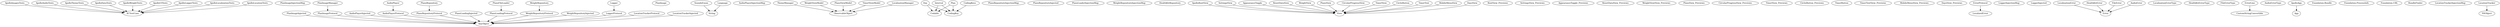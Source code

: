 strict digraph "" {
	ApolloImagesTests	["metric_entity_result_inheritance_graph_louvain-modularity-in-entity"=2,
		"metric_fan-in-inheritance-graph"=0,
		"metric_fan-out-inheritance-graph"=1,
		"metric_number-of-methods-in-entity"=2,
		"metric_sloc-in-entity"=24,
		metric_tag_compareimages=0.3019895968805306,
		metric_tag_uiimage=0.6743988172432085,
		metric_tag_xctassertequal=0.6191201986713077];
	XCTestCase	["metric_entity_result_inheritance_graph_louvain-modularity-in-entity"=2,
		"metric_fan-in-inheritance-graph"=9,
		"metric_fan-out-inheritance-graph"=0];
	ApolloImagesTests -> XCTestCase;
	PlanImageInjectionMap	["metric_entity_result_inheritance_graph_louvain-modularity-in-entity"=13,
		"metric_fan-in-inheritance-graph"=0,
		"metric_fan-out-inheritance-graph"=0,
		"metric_number-of-methods-in-entity"=0,
		"metric_sloc-in-entity"=2,
		metric_tag_enum=0.2679299242828554,
		metric_tag_planimage=0.4052609557448256,
		metric_tag_planimageinjectionmap=0.5572300347408031,
		metric_tag_planimagemanager=0.5012320434422224,
		metric_tag_planimageprotocol=0.4497090619857146];
	PlanImageInjected	["metric_entity_result_inheritance_graph_louvain-modularity-in-entity"=0,
		"metric_fan-in-inheritance-graph"=0,
		"metric_fan-out-inheritance-graph"=1,
		"metric_number-of-methods-in-entity"=0,
		"metric_sloc-in-entity"=9,
		metric_tag_extension=0.2797573689875965,
		metric_tag_planimage=0.40228806204834605,
		metric_tag_planimageinjected=0.691411161715984,
		metric_tag_planimageprotocol=0.4464101080236435,
		metric_tag_public=0.24065088146671487];
	AnyObject	["metric_entity_result_inheritance_graph_louvain-modularity-in-entity"=0,
		"metric_fan-in-inheritance-graph"=12,
		"metric_fan-out-inheritance-graph"=0];
	PlanImageInjected -> AnyObject;
	PlanImageProtocol	["metric_entity_result_inheritance_graph_louvain-modularity-in-entity"=7,
		"metric_fan-in-inheritance-graph"=1,
		"metric_fan-out-inheritance-graph"=1,
		"metric_number-of-methods-in-entity"=0,
		"metric_sloc-in-entity"=2,
		metric_tag_anyobject=0.2725917819684675,
		metric_tag_getimage=0.40009896403229395,
		metric_tag_planimage=0.6983762156889468,
		metric_tag_planimageprotocol=0.3874862707824763,
		metric_tag_uiimage=0.35740675804832744];
	PlanImageProtocol -> AnyObject;
	PlanImage	["metric_entity_result_inheritance_graph_louvain-modularity-in-entity"=14,
		"metric_fan-in-inheritance-graph"=0,
		"metric_fan-out-inheritance-graph"=0,
		"metric_number-of-methods-in-entity"=0,
		"metric_sloc-in-entity"=7,
		metric_tag_enum=0.5514982803636846,
		metric_tag_planimage=0.8341760286389791];
	PlanImageManager	["metric_entity_result_inheritance_graph_louvain-modularity-in-entity"=7,
		"metric_fan-in-inheritance-graph"=0,
		"metric_fan-out-inheritance-graph"=1,
		"metric_number-of-methods-in-entity"=2,
		"metric_sloc-in-entity"=30,
		metric_tag_imageempty=0.639945530800062,
		metric_tag_loadimage=0.639945530800062,
		metric_tag_planimage=0.20059302430819623,
		metric_tag_uiimage=0.2722127886143075];
	PlanImageManager -> PlanImageProtocol;
	ApolloAudioTests	["metric_entity_result_inheritance_graph_louvain-modularity-in-entity"=2,
		"metric_fan-in-inheritance-graph"=0,
		"metric_fan-out-inheritance-graph"=1,
		"metric_number-of-methods-in-entity"=1,
		"metric_sloc-in-entity"=6,
		metric_tag_apolloaudiotests=0.31818000376294225,
		metric_tag_audioplayer=0.5302871555479625,
		metric_tag_audioplayerinjected=0.26514357777398123,
		metric_tag_testaudioplayer=0.31818000376294225,
		metric_tag_xctassertnothrow=0.6363600075258845,
		metric_tag_xctestcase=0.20264088200199934];
	ApolloAudioTests -> XCTestCase;
	SoundsEnum	["metric_entity_result_inheritance_graph_louvain-modularity-in-entity"=6,
		"metric_fan-in-inheritance-graph"=0,
		"metric_fan-out-inheritance-graph"=1,
		"metric_number-of-methods-in-entity"=0,
		"metric_sloc-in-entity"=3,
		metric_tag_countdown=0.5846450747928785,
		metric_tag_enum=0.28111175072331407,
		metric_tag_soundsenum=0.4871924226074666];
	String	["metric_entity_result_inheritance_graph_louvain-modularity-in-entity"=6,
		"metric_fan-in-inheritance-graph"=2,
		"metric_fan-out-inheritance-graph"=0];
	SoundsEnum -> String;
	AudioPlayerInjectionMap	["metric_entity_result_inheritance_graph_louvain-modularity-in-entity"=15,
		"metric_fan-in-inheritance-graph"=0,
		"metric_fan-out-inheritance-graph"=0,
		"metric_number-of-methods-in-entity"=0,
		"metric_sloc-in-entity"=2,
		metric_tag_audioplayer=0.4475435748310052,
		metric_tag_audioplayerinjectionmap=0.5370653044638204,
		metric_tag_audioplayerprotocol=0.4334352408118882,
		metric_tag_enum=0.2582342253444281,
		metric_tag_player=0.5066700940965155];
	AudioPlayerInjected	["metric_entity_result_inheritance_graph_louvain-modularity-in-entity"=0,
		"metric_fan-in-inheritance-graph"=0,
		"metric_fan-out-inheritance-graph"=1,
		"metric_number-of-methods-in-entity"=0,
		"metric_sloc-in-entity"=9,
		metric_tag_audioplayerinjected=0.6561170503166726,
		metric_tag_audioplayerprotocol=0.42362243991128345,
		metric_tag_extension=0.26547673787756176,
		metric_tag_player=0.49519928534006374,
		metric_tag_public=0.22836649919300536];
	AudioPlayerInjected -> AnyObject;
	AudioPlayerProtocol	["metric_entity_result_inheritance_graph_louvain-modularity-in-entity"=0,
		"metric_fan-in-inheritance-graph"=1,
		"metric_fan-out-inheritance-graph"=1,
		"metric_number-of-methods-in-entity"=0,
		"metric_sloc-in-entity"=2,
		metric_tag_anyobject=0.31879769784333184,
		metric_tag_audioplayerprotocol=0.453167480616275,
		metric_tag_play=0.5050866916666104,
		metric_tag_sound=0.4679180998117983,
		metric_tag_soundsenum=0.4679180998117983];
	AudioPlayerProtocol -> AnyObject;
	AudioPlayer	["metric_entity_result_inheritance_graph_louvain-modularity-in-entity"=0,
		"metric_fan-in-inheritance-graph"=0,
		"metric_fan-out-inheritance-graph"=1,
		"metric_number-of-methods-in-entity"=2,
		"metric_sloc-in-entity"=23,
		metric_tag_audioplayer=0.5418104201275094,
		metric_tag_avaudioplayer=0.26007530404817425,
		metric_tag_playsound=0.26007530404817425,
		metric_tag_sound=0.3250862520765056,
		metric_tag_throw=0.21672416805100375];
	AudioPlayer -> AudioPlayerProtocol;
	ApolloThemeTests	["metric_entity_result_inheritance_graph_louvain-modularity-in-entity"=2,
		"metric_fan-in-inheritance-graph"=0,
		"metric_fan-out-inheritance-graph"=1,
		"metric_number-of-methods-in-entity"=1,
		"metric_sloc-in-entity"=13,
		metric_tag_apollothemetests=0.2576417095152102,
		metric_tag_testtheme=0.2576417095152102,
		metric_tag_theme=0.20195829190467685,
		metric_tag_xctassertequal=0.8803348858635027];
	ApolloThemeTests -> XCTestCase;
	ThemeManager	["metric_entity_result_inheritance_graph_louvain-modularity-in-entity"=3,
		"metric_fan-in-inheritance-graph"=0,
		"metric_fan-out-inheritance-graph"=1,
		"metric_number-of-methods-in-entity"=3,
		"metric_sloc-in-entity"=24,
		metric_tag_colorscheme=0.4543692051694955,
		metric_tag_defaults=0.30291280344633037,
		metric_tag_forkey=0.27493560552468593,
		metric_tag_getcolorschemedevice=0.3507401391937559,
		metric_tag_key=0.43841454966508364,
		metric_tag_public=0.3051869962957706,
		metric_tag_stringvalue=0.3154930382872678];
	ObservableObject	["metric_entity_result_inheritance_graph_louvain-modularity-in-entity"=3,
		"metric_fan-in-inheritance-graph"=5,
		"metric_fan-out-inheritance-graph"=0];
	ThemeManager -> ObservableObject;
	ApolloDataTests	["metric_entity_result_inheritance_graph_louvain-modularity-in-entity"=2,
		"metric_fan-in-inheritance-graph"=0,
		"metric_fan-out-inheritance-graph"=1,
		"metric_number-of-methods-in-entity"=4,
		"metric_sloc-in-entity"=45,
		metric_tag_checkdayinitialvalue=0.21021024037808148,
		metric_tag_checkdaywithvalue=0.21021024037808148,
		metric_tag_checkplans=0.2802803205041086,
		metric_tag_xctassertequal=0.8619197954498257];
	ApolloDataTests -> XCTestCase;
	Day	["metric_entity_result_inheritance_graph_louvain-modularity-in-entity"=4,
		"metric_fan-in-inheritance-graph"=0,
		"metric_fan-out-inheritance-graph"=2,
		"metric_number-of-methods-in-entity"=1,
		"metric_sloc-in-entity"=20,
		metric_tag_calories=0.24638402959039446,
		metric_tag_day=0.41726039345289256,
		metric_tag_distance=0.27461214607911405,
		metric_tag_hasher=0.27461214607911405,
		metric_tag_intervals=0.30529200537345585,
		metric_tag_name=0.21971676667582946,
		metric_tag_public=0.5312830765660821];
	Codable	["metric_entity_result_inheritance_graph_louvain-modularity-in-entity"=4,
		"metric_fan-in-inheritance-graph"=3,
		"metric_fan-out-inheritance-graph"=0];
	Day -> Codable;
	CodingKey	["metric_entity_result_inheritance_graph_louvain-modularity-in-entity"=4,
		"metric_fan-in-inheritance-graph"=4,
		"metric_fan-out-inheritance-graph"=0];
	Day -> CodingKey;
	CodingKeys	["metric_entity_result_inheritance_graph_louvain-modularity-in-entity"=4,
		"metric_fan-in-inheritance-graph"=0,
		"metric_fan-out-inheritance-graph"=1,
		"metric_number-of-methods-in-entity"=0,
		"metric_sloc-in-entity"=3,
		metric_tag_codingkey=0.48679378415521785,
		metric_tag_codingkeys=0.48679378415521785,
		metric_tag_days=0.5425655469109554,
		metric_tag_enum=0.29002444637020747,
		metric_tag_name=0.38415110468220315];
	CodingKeys -> CodingKey;
	Interval	["metric_entity_result_inheritance_graph_louvain-modularity-in-entity"=4,
		"metric_fan-in-inheritance-graph"=0,
		"metric_fan-out-inheritance-graph"=2,
		"metric_number-of-methods-in-entity"=0,
		"metric_sloc-in-entity"=9,
		metric_tag_codable=0.22838367106754912,
		metric_tag_codingkeys=0.2211841193431169,
		metric_tag_identifiable=0.2117637368708131,
		metric_tag_interval=0.22838367106754912,
		metric_tag_public=0.4769439789077624,
		metric_tag_seconds=0.47338988715555547,
		metric_tag_type=0.45676734213509823,
		metric_tag_uuid=0.22838367106754912];
	Interval -> Codable;
	Interval -> CodingKey;
	PlansRepositoryProtocol	["metric_entity_result_inheritance_graph_louvain-modularity-in-entity"=0,
		"metric_fan-in-inheritance-graph"=1,
		"metric_fan-out-inheritance-graph"=1,
		"metric_number-of-methods-in-entity"=0,
		"metric_sloc-in-entity"=5,
		metric_tag_async=0.3273808084503472,
		metric_tag_load=0.3125553356444427,
		metric_tag_plan=0.3328484286622952,
		metric_tag_plans=0.3738516311248317,
		metric_tag_plansrepositoryprotocol=0.41485483358736824,
		metric_tag_reset=0.42835837462554593,
		metric_tag_save=0.32219370531203684];
	PlansRepositoryProtocol -> AnyObject;
	PlansRepositoryInjectionMap	["metric_entity_result_inheritance_graph_louvain-modularity-in-entity"=19,
		"metric_fan-in-inheritance-graph"=0,
		"metric_fan-out-inheritance-graph"=0,
		"metric_number-of-methods-in-entity"=0,
		"metric_sloc-in-entity"=2,
		metric_tag_enum=0.2179719673386111,
		metric_tag_plansrepository=0.7830258426839917,
		metric_tag_plansrepositoryinjectionmap=0.4533294564155842,
		metric_tag_plansrepositoryprotocol=0.3658567412109707];
	PlansRepositoryInjected	["metric_entity_result_inheritance_graph_louvain-modularity-in-entity"=20,
		"metric_fan-in-inheritance-graph"=0,
		"metric_fan-out-inheritance-graph"=0,
		"metric_number-of-methods-in-entity"=0,
		"metric_sloc-in-entity"=9,
		metric_tag_extension=0.2877614794684053,
		metric_tag_plansrepository=0.49138306023052736,
		metric_tag_plansrepositoryinjected=0.6353058321657169,
		metric_tag_plansrepositoryprotocol=0.45918230357760387,
		metric_tag_public=0.24753612009164994];
	Plan	["metric_entity_result_inheritance_graph_louvain-modularity-in-entity"=4,
		"metric_fan-in-inheritance-graph"=0,
		"metric_fan-out-inheritance-graph"=2,
		"metric_number-of-methods-in-entity"=1,
		"metric_sloc-in-entity"=16,
		metric_tag_days=0.32833995106163244,
		metric_tag_hasher=0.32833995106163244,
		metric_tag_name=0.2324735796987993,
		metric_tag_plan=0.47271228924208575,
		metric_tag_public=0.47642136878386315];
	Plan -> Codable;
	Plan -> CodingKey;
	PlansLoaderInjectionMap	["metric_entity_result_inheritance_graph_louvain-modularity-in-entity"=21,
		"metric_fan-in-inheritance-graph"=0,
		"metric_fan-out-inheritance-graph"=0,
		"metric_number-of-methods-in-entity"=0,
		"metric_sloc-in-entity"=2,
		metric_tag_enum=0.2540656308101003,
		metric_tag_plansloader=0.4984910768413821,
		metric_tag_plansloaderinjectionmap=0.528395626810601,
		metric_tag_plansloadingprotocol=0.4264384309450954];
	PlansLoadingInjected	["metric_entity_result_inheritance_graph_louvain-modularity-in-entity"=0,
		"metric_fan-in-inheritance-graph"=0,
		"metric_fan-out-inheritance-graph"=1,
		"metric_number-of-methods-in-entity"=0,
		"metric_sloc-in-entity"=9,
		metric_tag_extension=0.2565133589491348,
		metric_tag_plansloader=0.47847970804272505,
		metric_tag_plansloadinginjected=0.6843226580968605,
		metric_tag_plansloadingprotocol=0.4093195353258699,
		metric_tag_public=0.22065608553043706];
	PlansLoadingInjected -> AnyObject;
	PlansFileLoader	["metric_entity_result_inheritance_graph_louvain-modularity-in-entity"=0,
		"metric_fan-in-inheritance-graph"=0,
		"metric_fan-out-inheritance-graph"=1,
		"metric_number-of-methods-in-entity"=5,
		"metric_sloc-in-entity"=60,
		metric_tag_catch=0.3542349733194164,
		metric_tag_errorline=0.27477284122045903,
		metric_tag_jsondata=0.25823069912210583,
		metric_tag_plan=0.29261285285926064,
		metric_tag_throw=0.37657731042650905,
		metric_tag_userdefaultskey=0.25823069912210583];
	PlansLoadingProtocol	["metric_entity_result_inheritance_graph_louvain-modularity-in-entity"=0,
		"metric_fan-in-inheritance-graph"=1,
		"metric_fan-out-inheritance-graph"=1,
		"metric_number-of-methods-in-entity"=0,
		"metric_sloc-in-entity"=4,
		metric_tag_anyobject=0.26366444824598256,
		metric_tag_load=0.28237477512352066,
		metric_tag_plan=0.6014167059406842,
		metric_tag_plans=0.3377522576947016,
		metric_tag_plansloadingprotocol=0.37479616241906105,
		metric_tag_remove=0.3869957921459531,
		metric_tag_save=0.2910824571147196];
	PlansFileLoader -> PlansLoadingProtocol;
	PlansLoadingProtocol -> AnyObject;
	PlansRepository	["metric_entity_result_inheritance_graph_louvain-modularity-in-entity"=0,
		"metric_fan-in-inheritance-graph"=0,
		"metric_fan-out-inheritance-graph"=1,
		"metric_number-of-methods-in-entity"=3,
		"metric_sloc-in-entity"=15,
		metric_tag_plans=0.8083644030317426,
		metric_tag_plansloadinginjected=0.24994891306077038,
		metric_tag_plansrepository=0.23998223981304423,
		metric_tag_plansrepositoryprotocol=0.224255996214785,
		metric_tag_reset=0.23155553765138256];
	PlansRepository -> PlansRepositoryProtocol;
	ApolloWeightTests	["metric_entity_result_inheritance_graph_louvain-modularity-in-entity"=2,
		"metric_fan-in-inheritance-graph"=0,
		"metric_fan-out-inheritance-graph"=1,
		"metric_number-of-methods-in-entity"=1,
		"metric_sloc-in-entity"=14,
		metric_tag_bodymass=0.8784596744565365,
		metric_tag_xctassertequal=0.40322737397248914];
	ApolloWeightTests -> XCTestCase;
	WeightRepositoryProtocol	["metric_entity_result_inheritance_graph_louvain-modularity-in-entity"=9,
		"metric_fan-in-inheritance-graph"=1,
		"metric_fan-out-inheritance-graph"=1,
		"metric_number-of-methods-in-entity"=0,
		"metric_sloc-in-entity"=5,
		metric_tag_async=0.26657267745175706,
		metric_tag_bodymass=0.31157672813280174,
		metric_tag_double=0.5514626607702142,
		metric_tag_loadfromhealthkit=0.3765006758285416,
		metric_tag_save=0.26234903349919003,
		metric_tag_value=0.28603763958466355,
		metric_tag_weightrepositoryprotocol=0.3377991650355416];
	WeightRepositoryProtocol -> AnyObject;
	WeightRepositoryInjectionMap	["metric_entity_result_inheritance_graph_louvain-modularity-in-entity"=22,
		"metric_fan-in-inheritance-graph"=0,
		"metric_fan-out-inheritance-graph"=0,
		"metric_number-of-methods-in-entity"=0,
		"metric_sloc-in-entity"=2,
		metric_tag_enum=0.2179719673386111,
		metric_tag_weightrepository=0.7830258426839917,
		metric_tag_weightrepositoryinjectionmap=0.4533294564155842,
		metric_tag_weightrepositoryprotocol=0.3658567412109707];
	WeightRepositoryInjected	["metric_entity_result_inheritance_graph_louvain-modularity-in-entity"=0,
		"metric_fan-in-inheritance-graph"=0,
		"metric_fan-out-inheritance-graph"=1,
		"metric_number-of-methods-in-entity"=0,
		"metric_sloc-in-entity"=9,
		metric_tag_extension=0.2781853993038275,
		metric_tag_public=0.2392986529573928,
		metric_tag_weightrepository=0.4750308938982725,
		metric_tag_weightrepositoryinjected=0.6467351576309043,
		metric_tag_weightrepositoryprotocol=0.4439017088387329];
	WeightRepositoryInjected -> AnyObject;
	WeightRepository	["metric_entity_result_inheritance_graph_louvain-modularity-in-entity"=9,
		"metric_fan-in-inheritance-graph"=0,
		"metric_fan-out-inheritance-graph"=1,
		"metric_number-of-methods-in-entity"=3,
		"metric_sloc-in-entity"=23,
		metric_tag_await=0.24827104669288924,
		metric_tag_bodymass=0.28054657521376336,
		metric_tag_double=0.24827104669288924,
		metric_tag_forkey=0.29542478308594705,
		metric_tag_healthkitrepository=0.33900469974877023,
		metric_tag_key=0.4710867586224705,
		metric_tag_value=0.38632641459748046];
	WeightRepository -> WeightRepositoryProtocol;
	HealthKitRepository	["metric_entity_result_inheritance_graph_louvain-modularity-in-entity"=23,
		"metric_fan-in-inheritance-graph"=0,
		"metric_fan-out-inheritance-graph"=0,
		"metric_number-of-methods-in-entity"=2,
		"metric_sloc-in-entity"=35,
		metric_tag_errorline=0.2657641501048722,
		metric_tag_healthkiterror=0.3642308621541742,
		metric_tag_oneyearago=0.21854381324971192,
		metric_tag_predicate=0.32781571987456787,
		metric_tag_sampletype=0.21854381324971192,
		metric_tag_store=0.21854381324971192,
		metric_tag_throw=0.3642308621541742];
	ApolloUITests	["metric_entity_result_inheritance_graph_louvain-modularity-in-entity"=2,
		"metric_fan-in-inheritance-graph"=0,
		"metric_fan-out-inheritance-graph"=1,
		"metric_number-of-methods-in-entity"=3,
		"metric_sloc-in-entity"=38,
		metric_tag_xctassertequal=0.9057382742656064];
	ApolloUITests -> XCTestCase;
	ApolloRootView	["metric_entity_result_inheritance_graph_louvain-modularity-in-entity"=1,
		"metric_fan-in-inheritance-graph"=0,
		"metric_fan-out-inheritance-graph"=1,
		"metric_number-of-methods-in-entity"=0,
		"metric_sloc-in-entity"=20,
		metric_tag_localization=0.298875704133228,
		metric_tag_plansviewmodel=0.4690202313693893,
		metric_tag_public=0.20926053225550673,
		metric_tag_theme=0.3292625000789884,
		metric_tag_timerviewmodel=0.4305759313358334,
		metric_tag_view=0.21244249438003568,
		metric_tag_weightviewmodel=0.4391277304838468];
	View	["metric_entity_result_inheritance_graph_louvain-modularity-in-entity"=1,
		"metric_fan-in-inheritance-graph"=12,
		"metric_fan-out-inheritance-graph"=0];
	ApolloRootView -> View;
	RootView_Previews	["metric_entity_result_inheritance_graph_louvain-modularity-in-entity"=24,
		"metric_fan-in-inheritance-graph"=0,
		"metric_fan-out-inheritance-graph"=0,
		"metric_number-of-methods-in-entity"=0,
		"metric_sloc-in-entity"=9,
		metric_tag_apollorootview=0.4357889601011755,
		metric_tag_localizationmanager=0.3068117221462432,
		metric_tag_plansviewmodel=0.37561906430097397,
		metric_tag_previewprovider=0.3084479998906397,
		metric_tag_previews=0.2941219575782507,
		metric_tag_thememanager=0.3068117221462432,
		metric_tag_timerviewmodel=0.3448306013723093,
		metric_tag_weightviewmodel=0.3516793865189287];
	SettingsView	["metric_entity_result_inheritance_graph_louvain-modularity-in-entity"=1,
		"metric_fan-in-inheritance-graph"=0,
		"metric_fan-out-inheritance-graph"=1,
		"metric_number-of-methods-in-entity"=2,
		"metric_sloc-in-entity"=70,
		metric_tag_darkmode=0.4563359987032284,
		metric_tag_header=0.380279998919357,
		metric_tag_section=0.380279998919357,
		metric_tag_selectedlanguage=0.2281679993516142,
		metric_tag_text=0.4162017230809716];
	SettingsView -> View;
	SettingsView_Previews	["metric_entity_result_inheritance_graph_louvain-modularity-in-entity"=25,
		"metric_fan-in-inheritance-graph"=0,
		"metric_fan-out-inheritance-graph"=0,
		"metric_number-of-methods-in-entity"=0,
		"metric_sloc-in-entity"=7,
		metric_tag_localizationmanager=0.35666085826406946,
		metric_tag_previewprovider=0.3419093282692935,
		metric_tag_previews=0.3419093282692935,
		metric_tag_settingsview=0.5065936315744993,
		metric_tag_thememanager=0.35666085826406946,
		metric_tag_view=0.29666902404563933,
		metric_tag_weightviewmodel=0.4088183820103054];
	AppearanceToggle	["metric_entity_result_inheritance_graph_louvain-modularity-in-entity"=1,
		"metric_fan-in-inheritance-graph"=0,
		"metric_fan-out-inheritance-graph"=1,
		"metric_number-of-methods-in-entity"=0,
		"metric_sloc-in-entity"=31,
		metric_tag_action=0.37099003457514734,
		metric_tag_cornerradius=0.2714379160019682,
		metric_tag_height=0.36624025848315156,
		metric_tag_roundedrectangle=0.2714379160019682,
		metric_tag_style=0.24416017232210102,
		metric_tag_systemname=0.3516364862892038,
		metric_tag_width=0.36624025848315156];
	AppearanceToggle -> View;
	AppearanceToggle_Previews	["metric_entity_result_inheritance_graph_louvain-modularity-in-entity"=26,
		"metric_fan-in-inheritance-graph"=0,
		"metric_fan-out-inheritance-graph"=0,
		"metric_number-of-methods-in-entity"=0,
		"metric_sloc-in-entity"=9,
		metric_tag_action=0.32631521548858977,
		metric_tag_appearancetoggle=0.412389642499933,
		metric_tag_labeltext=0.412389642499933,
		metric_tag_previewprovider=0.27832932919850734,
		metric_tag_previews=0.27832932919850734,
		metric_tag_rectanglecolor=0.412389642499933,
		metric_tag_systemname=0.412389642499933];
	WeightViewModel	["metric_entity_result_inheritance_graph_louvain-modularity-in-entity"=3,
		"metric_fan-in-inheritance-graph"=0,
		"metric_fan-out-inheritance-graph"=1,
		"metric_number-of-methods-in-entity"=4,
		"metric_sloc-in-entity"=15,
		metric_tag_bodymass=0.6032620089739775,
		metric_tag_format=0.2429883594981655,
		metric_tag_loadfromhealth=0.27013518743715614,
		metric_tag_observableobject=0.20108733632465917,
		metric_tag_onappear=0.2429883594981655,
		metric_tag_update=0.45021440211620595,
		metric_tag_weightrepositoryinjected=0.21175158766339808];
	WeightViewModel -> ObservableObject;
	ResetDataView	["metric_entity_result_inheritance_graph_louvain-modularity-in-entity"=1,
		"metric_fan-in-inheritance-graph"=0,
		"metric_fan-out-inheritance-graph"=1,
		"metric_number-of-methods-in-entity"=0,
		"metric_sloc-in-entity"=16,
		metric_tag_button=0.439314380769393,
		metric_tag_ispresented=0.2058070784271028,
		metric_tag_role=0.6174212352813084,
		metric_tag_showingalert=0.4116141568542056,
		metric_tag_view=0.20817805211776352];
	ResetDataView -> View;
	ResetDataView_Previews	["metric_entity_result_inheritance_graph_louvain-modularity-in-entity"=27,
		"metric_fan-in-inheritance-graph"=0,
		"metric_fan-out-inheritance-graph"=0,
		"metric_number-of-methods-in-entity"=0,
		"metric_sloc-in-entity"=5,
		metric_tag_localizationmanager=0.42457803914223413,
		metric_tag_previewprovider=0.40701744752022717,
		metric_tag_previews=0.40701744752022717,
		metric_tag_resetdataview=0.6030617763404643,
		metric_tag_view=0.35316225367875526];
	WeightView	["metric_entity_result_inheritance_graph_louvain-modularity-in-entity"=1,
		"metric_fan-in-inheritance-graph"=0,
		"metric_fan-out-inheritance-graph"=1,
		"metric_number-of-methods-in-entity"=0,
		"metric_sloc-in-entity"=42,
		metric_tag_action=0.23277177233823806,
		metric_tag_button=0.24236083219083293,
		metric_tag_dismiss=0.5109281562772892,
		metric_tag_isfocused=0.34061877085152614,
		metric_tag_label=0.2838420972168838,
		metric_tag_text=0.41421560646828964];
	WeightView -> View;
	WeightViewView_Previews	["metric_entity_result_inheritance_graph_louvain-modularity-in-entity"=28,
		"metric_fan-in-inheritance-graph"=0,
		"metric_fan-out-inheritance-graph"=0,
		"metric_number-of-methods-in-entity"=0,
		"metric_sloc-in-entity"=5,
		metric_tag_previewprovider=0.3959697949765638,
		metric_tag_previews=0.3959697949765638,
		metric_tag_view=0.34357638974601534,
		metric_tag_weightview=0.5866929031927284,
		metric_tag_weightviewmodel=0.473458070672386];
	PlansView	["metric_entity_result_inheritance_graph_louvain-modularity-in-entity"=1,
		"metric_fan-in-inheritance-graph"=0,
		"metric_fan-out-inheritance-graph"=1,
		"metric_number-of-methods-in-entity"=0,
		"metric_sloc-in-entity"=26,
		metric_tag_alignment=0.3210703294955567,
		metric_tag_maxwidth=0.304900558449518,
		metric_tag_plan=0.39782621208370716,
		metric_tag_view=0.20715684796505227];
	PlansView -> View;
	PlansView_Previews	["metric_entity_result_inheritance_graph_louvain-modularity-in-entity"=29,
		"metric_fan-in-inheritance-graph"=0,
		"metric_fan-out-inheritance-graph"=0,
		"metric_number-of-methods-in-entity"=0,
		"metric_sloc-in-entity"=7,
		metric_tag_plansview=0.49274315578139366,
		metric_tag_plansviewmodel=0.4247095269975309,
		metric_tag_previewprovider=0.33256138826477244,
		metric_tag_previews=0.33256138826477244,
		metric_tag_thememanager=0.34690960543370625,
		metric_tag_timerviewmodel=0.38989725368614064,
		metric_tag_view=0.288557972346593];
	PlansViewModel	["metric_entity_result_inheritance_graph_louvain-modularity-in-entity"=3,
		"metric_fan-in-inheritance-graph"=0,
		"metric_fan-out-inheritance-graph"=1,
		"metric_number-of-methods-in-entity"=3,
		"metric_sloc-in-entity"=23,
		metric_tag_level=0.33338586219344146,
		metric_tag_loss=0.33338586219344146,
		metric_tag_name=0.7081386644039412,
		metric_tag_plans=0.2695523458884786];
	PlansViewModel -> ObservableObject;
	CircularProgressView	["metric_entity_result_inheritance_graph_louvain-modularity-in-entity"=1,
		"metric_fan-in-inheritance-graph"=0,
		"metric_fan-out-inheritance-graph"=1,
		"metric_number-of-methods-in-entity"=0,
		"metric_sloc-in-entity"=29,
		metric_tag_linewidth=0.6254117076688748,
		metric_tag_progress=0.4467226483349105,
		metric_tag_strokecolor=0.33211775953815204,
		metric_tag_strokestyle=0.22141183969210138,
		metric_tag_style=0.2987420865678814];
	CircularProgressView -> View;
	CircularProgressView_Previews	["metric_entity_result_inheritance_graph_louvain-modularity-in-entity"=30,
		"metric_fan-in-inheritance-graph"=0,
		"metric_fan-out-inheritance-graph"=0,
		"metric_number-of-methods-in-entity"=0,
		"metric_sloc-in-entity"=8,
		metric_tag_circularprogressview=0.4716084746411207,
		metric_tag_linewidth=0.44070356367359426,
		metric_tag_previewprovider=0.31829720454537297,
		metric_tag_previews=0.31829720454537297,
		metric_tag_progress=0.44070356367359426,
		metric_tag_thememanager=0.33202999968106534,
		metric_tag_view=0.2761811779366173];
	TimerView	["metric_entity_result_inheritance_graph_louvain-modularity-in-entity"=1,
		"metric_fan-in-inheritance-graph"=0,
		"metric_fan-out-inheritance-graph"=1,
		"metric_number-of-methods-in-entity"=0,
		"metric_sloc-in-entity"=54,
		metric_tag_action=0.3955010771198817,
		metric_tag_circlebutton=0.4998251385783436,
		metric_tag_day=0.3955010771198817,
		metric_tag_text=0.3518955861194901,
		metric_tag_timeinterval=0.2499125692891718];
	TimerView -> View;
	TimerView_Previews	["metric_entity_result_inheritance_graph_louvain-modularity-in-entity"=31,
		"metric_fan-in-inheritance-graph"=0,
		"metric_fan-out-inheritance-graph"=0,
		"metric_number-of-methods-in-entity"=1,
		"metric_sloc-in-entity"=21,
		metric_tag_day=0.7396568945289703,
		metric_tag_interval=0.36077529857694346,
		metric_tag_previewday=0.4329408497181902];
	CircleButton	["metric_entity_result_inheritance_graph_louvain-modularity-in-entity"=1,
		"metric_fan-in-inheritance-graph"=0,
		"metric_fan-out-inheritance-graph"=1,
		"metric_number-of-methods-in-entity"=0,
		"metric_sloc-in-entity"=23,
		metric_tag_action=0.3740909281489282,
		metric_tag_button=0.2596677645531436,
		metric_tag_circle=0.45616679603792076,
		metric_tag_height=0.3282679567950341,
		metric_tag_text=0.33284598712495794,
		metric_tag_width=0.3282679567950341];
	CircleButton -> View;
	CircleButton_Previews	["metric_entity_result_inheritance_graph_louvain-modularity-in-entity"=32,
		"metric_fan-in-inheritance-graph"=0,
		"metric_fan-out-inheritance-graph"=0,
		"metric_number-of-methods-in-entity"=0,
		"metric_sloc-in-entity"=7,
		metric_tag_action=0.3701844478041303,
		metric_tag_circlebutton=0.46783056640617615,
		metric_tag_previewprovider=0.3157474250251325,
		metric_tag_previews=0.3157474250251325,
		metric_tag_print=0.5110396622292241,
		metric_tag_text=0.3293702110269317,
		metric_tag_view=0.2739687767551978];
	TimerButton	["metric_entity_result_inheritance_graph_louvain-modularity-in-entity"=33,
		"metric_fan-in-inheritance-graph"=0,
		"metric_fan-out-inheritance-graph"=0,
		"metric_number-of-methods-in-entity"=0,
		"metric_sloc-in-entity"=4,
		metric_tag_enum=0.23685064875077233,
		metric_tag_pause=0.49259258959235236,
		metric_tag_resume=0.49259258959235236,
		metric_tag_start=0.49259258959235236,
		metric_tag_timerbutton=0.4647143124785798];
	TimerViewModel	["metric_entity_result_inheritance_graph_louvain-modularity-in-entity"=3,
		"metric_fan-in-inheritance-graph"=0,
		"metric_fan-out-inheritance-graph"=1,
		"metric_number-of-methods-in-entity"=12,
		"metric_sloc-in-entity"=91,
		metric_tag_activebutton=0.3966686209685109,
		metric_tag_currentinterval=0.5030597997921262,
		metric_tag_starttimer=0.22666778341057767,
		metric_tag_stoptimer=0.3400016751158665,
		metric_tag_timeremaining=0.5100025126737997];
	TimerViewModel -> ObservableObject;
	TimerText	["metric_entity_result_inheritance_graph_louvain-modularity-in-entity"=1,
		"metric_fan-in-inheritance-graph"=0,
		"metric_fan-out-inheritance-graph"=1,
		"metric_number-of-methods-in-entity"=1,
		"metric_sloc-in-entity"=29,
		metric_tag_fontsize=0.33856449199349153,
		metric_tag_hours=0.29401569287471563,
		metric_tag_minutes=0.29401569287471563,
		metric_tag_seconds=0.25392336899511864,
		metric_tag_size=0.29401569287471563,
		metric_tag_time=0.49002615479119266,
		metric_tag_timeinterval=0.33856449199349153];
	TimerText -> View;
	TimerTextView_Previews	["metric_entity_result_inheritance_graph_louvain-modularity-in-entity"=34,
		"metric_fan-in-inheritance-graph"=0,
		"metric_fan-out-inheritance-graph"=0,
		"metric_number-of-methods-in-entity"=0,
		"metric_sloc-in-entity"=10,
		metric_tag_currentinterval=0.2833849851405247,
		metric_tag_fontsize=0.30325772604213513,
		metric_tag_intervaltype=0.2833849851405247,
		metric_tag_seconds=0.30325772604213513,
		metric_tag_timeinterval=0.6065154520842703,
		metric_tag_timertext=0.30325772604213513,
		metric_tag_totalintervals=0.2833849851405247];
	MobileMenuView	["metric_entity_result_inheritance_graph_louvain-modularity-in-entity"=1,
		"metric_fan-in-inheritance-graph"=0,
		"metric_fan-out-inheritance-graph"=1,
		"metric_number-of-methods-in-entity"=1,
		"metric_sloc-in-entity"=39,
		metric_tag_mindragtranslationforswipe=0.21514636097984507,
		metric_tag_selectedtab=0.5378659024496126,
		metric_tag_swipeleft=0.21514636097984507,
		metric_tag_swiperight=0.21514636097984507,
		metric_tag_systemimage=0.21514636097984507,
		metric_tag_tabscount=0.21514636097984507,
		metric_tag_translation=0.5378659024496126];
	MobileMenuView -> View;
	MobileMenuView_Previews	["metric_entity_result_inheritance_graph_louvain-modularity-in-entity"=35,
		"metric_fan-in-inheritance-graph"=0,
		"metric_fan-out-inheritance-graph"=0,
		"metric_number-of-methods-in-entity"=0,
		"metric_sloc-in-entity"=6,
		metric_tag_localizationmanager=0.3908116348611296,
		metric_tag_mobilemenuview=0.555100681161042,
		metric_tag_previewprovider=0.3746476252133623,
		metric_tag_previews=0.3746476252133623,
		metric_tag_thememanager=0.3908116348611296,
		metric_tag_view=0.32507549851206147];
	DaysView	["metric_entity_result_inheritance_graph_louvain-modularity-in-entity"=1,
		"metric_fan-in-inheritance-graph"=0,
		"metric_fan-out-inheritance-graph"=1,
		"metric_number-of-methods-in-entity"=0,
		"metric_sloc-in-entity"=20,
		metric_tag_alignment=0.31511077313271085,
		metric_tag_day=0.4120697455161847,
		metric_tag_plan=0.2602946327659957,
		metric_tag_text=0.36663749610111385,
		metric_tag_view=0.2033117000395592];
	DaysView -> View;
	DaysView_Previews	["metric_entity_result_inheritance_graph_louvain-modularity-in-entity"=36,
		"metric_fan-in-inheritance-graph"=0,
		"metric_fan-out-inheritance-graph"=0,
		"metric_number-of-methods-in-entity"=1,
		"metric_sloc-in-entity"=16,
		metric_tag_day=0.4452327333210869,
		metric_tag_plan=0.7031072535429623,
		metric_tag_previewplan=0.4343442644649836];
	ApolloLoggerTests	["metric_entity_result_inheritance_graph_louvain-modularity-in-entity"=2,
		"metric_fan-in-inheritance-graph"=0,
		"metric_fan-out-inheritance-graph"=1,
		"metric_number-of-methods-in-entity"=1,
		"metric_sloc-in-entity"=19,
		metric_tag_errorline=0.7691238145872681,
		metric_tag_healthkiterror=0.32433457083008305];
	ApolloLoggerTests -> XCTestCase;
	ErrorProtocol	["metric_entity_result_inheritance_graph_louvain-modularity-in-entity"=10,
		"metric_fan-in-inheritance-graph"=0,
		"metric_fan-out-inheritance-graph"=1,
		"metric_number-of-methods-in-entity"=0,
		"metric_sloc-in-entity"=2,
		metric_tag_anyobject=0.31565206848689353,
		metric_tag_errorline=0.6761031489016367,
		metric_tag_errorprotocol=0.3662517806813872,
		metric_tag_localizederror=0.5559747627842023];
	LocalizedError	["metric_entity_result_inheritance_graph_louvain-modularity-in-entity"=10,
		"metric_fan-in-inheritance-graph"=1,
		"metric_fan-out-inheritance-graph"=0];
	ErrorProtocol -> LocalizedError;
	LoggerInjectionMap	["metric_entity_result_inheritance_graph_louvain-modularity-in-entity"=37,
		"metric_fan-in-inheritance-graph"=0,
		"metric_fan-out-inheritance-graph"=0,
		"metric_number-of-methods-in-entity"=0,
		"metric_sloc-in-entity"=2,
		metric_tag_enum=0.22697101012202486,
		metric_tag_logger=0.7619225089032532,
		metric_tag_loggerinjectionmap=0.4720453088395253,
		metric_tag_loggerprotocol=0.3809612544516266];
	LoggerInjected	["metric_entity_result_inheritance_graph_louvain-modularity-in-entity"=38,
		"metric_fan-in-inheritance-graph"=0,
		"metric_fan-out-inheritance-graph"=0,
		"metric_number-of-methods-in-entity"=0,
		"metric_sloc-in-entity"=9,
		metric_tag_extension=0.30008012685842816,
		metric_tag_logger=0.47883922533085754,
		metric_tag_loggerinjected=0.6202784685577946,
		metric_tag_loggerprotocol=0.47883922533085754,
		metric_tag_public=0.2581327787734739];
	LoggerProtocol	["metric_entity_result_inheritance_graph_louvain-modularity-in-entity"=0,
		"metric_fan-in-inheritance-graph"=1,
		"metric_fan-out-inheritance-graph"=1,
		"metric_number-of-methods-in-entity"=0,
		"metric_sloc-in-entity"=5,
		metric_tag_error=0.5149775887507331,
		metric_tag_handleerror=0.5003633099129454,
		metric_tag_loggerprotocol=0.22446481394894718,
		metric_tag_loginfo=0.2501816549564727,
		metric_tag_logwarn=0.2501816549564727,
		metric_tag_message=0.5003633099129454];
	LoggerProtocol -> AnyObject;
	LocalizationError	["metric_entity_result_inheritance_graph_louvain-modularity-in-entity"=5,
		"metric_fan-in-inheritance-graph"=0,
		"metric_fan-out-inheritance-graph"=1,
		"metric_number-of-methods-in-entity"=0,
		"metric_sloc-in-entity"=36,
		metric_tag_errorline=0.46959802090134445,
		metric_tag_errortype=0.3632412322833001,
		metric_tag_localizationerror=0.2668028871421304,
		metric_tag_localizationerrortype=0.4371674291430911,
		metric_tag_not=0.24216082152220006,
		metric_tag_public=0.4032089637853801];
	Error	["metric_entity_result_inheritance_graph_louvain-modularity-in-entity"=5,
		"metric_fan-in-inheritance-graph"=4,
		"metric_fan-out-inheritance-graph"=0];
	LocalizationError -> Error;
	LocalizationErrorType	["metric_entity_result_inheritance_graph_louvain-modularity-in-entity"=40,
		"metric_fan-in-inheritance-graph"=0,
		"metric_fan-out-inheritance-graph"=0,
		"metric_number-of-methods-in-entity"=0,
		"metric_sloc-in-entity"=3,
		metric_tag_bundlenotfound=0.5538689206708467,
		metric_tag_enum=0.2822900213339713,
		metric_tag_localizationerrortype=0.5538689206708467,
		metric_tag_pathnotfound=0.5538689206708467];
	HealthKitError	["metric_entity_result_inheritance_graph_louvain-modularity-in-entity"=5,
		"metric_fan-in-inheritance-graph"=0,
		"metric_fan-out-inheritance-graph"=1,
		"metric_number-of-methods-in-entity"=0,
		"metric_sloc-in-entity"=50,
		metric_tag_description=0.391162818700838,
		metric_tag_errorline=0.30087045238484844,
		metric_tag_errortype=0.2327278843129243,
		metric_tag_healthkiterrortype=0.28009224127849475,
		metric_tag_not=0.3878798071882072,
		metric_tag_on=0.28518987135443513,
		metric_tag_public=0.25833512480926635,
		metric_tag_type=0.24740651639946093];
	HealthKitError -> Error;
	HealthKitErrorType	["metric_entity_result_inheritance_graph_louvain-modularity-in-entity"=41,
		"metric_fan-in-inheritance-graph"=0,
		"metric_fan-out-inheritance-graph"=0,
		"metric_number-of-methods-in-entity"=0,
		"metric_sloc-in-entity"=5,
		metric_tag_authorization=0.35734692568248533,
		metric_tag_description=0.5234080550353701,
		metric_tag_healthdata=0.3747864782368194,
		metric_tag_healthkiterrortype=0.3747864782368194,
		metric_tag_quantitytype=0.3747864782368194,
		metric_tag_query=0.3747864782368194];
	FileError	["metric_entity_result_inheritance_graph_louvain-modularity-in-entity"=5,
		"metric_fan-in-inheritance-graph"=0,
		"metric_fan-out-inheritance-graph"=1,
		"metric_number-of-methods-in-entity"=0,
		"metric_sloc-in-entity"=64,
		metric_tag_description=0.31046197904212075,
		metric_tag_errorline=0.2387978397152758,
		metric_tag_json=0.2356425746658889,
		metric_tag_not=0.24628502876645014,
		metric_tag_possible=0.31419009955451854,
		metric_tag_public=0.2314542039060111,
		metric_tag_seems=0.2356425746658889];
	FileError -> Error;
	FileErrorType	["metric_entity_result_inheritance_graph_louvain-modularity-in-entity"=42,
		"metric_fan-in-inheritance-graph"=0,
		"metric_fan-out-inheritance-graph"=0,
		"metric_number-of-methods-in-entity"=0,
		"metric_sloc-in-entity"=7,
		metric_tag_description=0.44291589744754917,
		metric_tag_emptystring=0.3171500472002663,
		metric_tag_encodingjsondata=0.3171500472002663,
		metric_tag_readingjsondata=0.3171500472002663];
	ErrorLine	["metric_entity_result_inheritance_graph_louvain-modularity-in-entity"=11,
		"metric_fan-in-inheritance-graph"=0,
		"metric_fan-out-inheritance-graph"=1,
		"metric_number-of-methods-in-entity"=0,
		"metric_sloc-in-entity"=23,
		metric_tag_column=0.6336209475185874,
		metric_tag_errorlocation=0.3168104737592937,
		metric_tag_function=0.6336209475185874];
	CustomStringConvertible	["metric_entity_result_inheritance_graph_louvain-modularity-in-entity"=11,
		"metric_fan-in-inheritance-graph"=1,
		"metric_fan-out-inheritance-graph"=0];
	ErrorLine -> CustomStringConvertible;
	Logger	["metric_entity_result_inheritance_graph_louvain-modularity-in-entity"=0,
		"metric_fan-in-inheritance-graph"=0,
		"metric_fan-out-inheritance-graph"=1,
		"metric_number-of-methods-in-entity"=4,
		"metric_sloc-in-entity"=32,
		metric_tag_ddlogerror=0.24239779395495528,
		metric_tag_ddloglevel=0.24239779395495528,
		metric_tag_error=0.22440671392144623,
		metric_tag_handleerror=0.21803839350914364,
		metric_tag_loglevel=0.3635966909324329,
		metric_tag_message=0.6541151805274309];
	Logger -> LoggerProtocol;
	AudioError	["metric_entity_result_inheritance_graph_louvain-modularity-in-entity"=5,
		"metric_fan-in-inheritance-graph"=0,
		"metric_fan-out-inheritance-graph"=1,
		"metric_number-of-methods-in-entity"=0,
		"metric_sloc-in-entity"=36,
		metric_tag_audioerrortype=0.327532457435941,
		metric_tag_errorline=0.3518299478402541,
		metric_tag_errortype=0.27214583136948906,
		metric_tag_not=0.27214583136948906,
		metric_tag_public=0.30209026099608727,
		metric_tag_requested=0.2314541171519635,
		metric_tag_sound=0.5786212708506222];
	AudioError -> Error;
	AudioErrorType	["metric_entity_result_inheritance_graph_louvain-modularity-in-entity"=43,
		"metric_fan-in-inheritance-graph"=0,
		"metric_fan-out-inheritance-graph"=0,
		"metric_number-of-methods-in-entity"=0,
		"metric_sloc-in-entity"=3,
		metric_tag_audioerrortype=0.5538689206708467,
		metric_tag_enum=0.2822900213339713,
		metric_tag_failedtoloadsound=0.5538689206708467,
		metric_tag_soundnotfound=0.5538689206708467];
	ApolloApp	["metric_entity_result_inheritance_graph_louvain-modularity-in-entity"=12,
		"metric_fan-in-inheritance-graph"=0,
		"metric_fan-out-inheritance-graph"=1,
		"metric_number-of-methods-in-entity"=0,
		"metric_sloc-in-entity"=6,
		metric_tag_apolloapp=0.44909385605456315,
		metric_tag_apollorootview=0.38785489240186816,
		metric_tag_app=0.42367738972172053,
		metric_tag_body=0.25497093410946825,
		metric_tag_scene=0.44909385605456315,
		metric_tag_windowgroup=0.44909385605456315];
	App	["metric_entity_result_inheritance_graph_louvain-modularity-in-entity"=12,
		"metric_fan-in-inheritance-graph"=1,
		"metric_fan-out-inheritance-graph"=0];
	ApolloApp -> App;
	ApolloLocalizationTests	["metric_entity_result_inheritance_graph_louvain-modularity-in-entity"=2,
		"metric_fan-in-inheritance-graph"=0,
		"metric_fan-out-inheritance-graph"=1,
		"metric_number-of-methods-in-entity"=1,
		"metric_sloc-in-entity"=51,
		metric_tag_xctassertequal=0.9863899059243292];
	ApolloLocalizationTests -> XCTestCase;
	Language	["metric_entity_result_inheritance_graph_louvain-modularity-in-entity"=6,
		"metric_fan-in-inheritance-graph"=0,
		"metric_fan-out-inheritance-graph"=1,
		"metric_number-of-methods-in-entity"=0,
		"metric_sloc-in-entity"=4,
		metric_tag_caseiterable=0.4637696431490826,
		metric_tag_english=0.4637696431490826,
		metric_tag_enum=0.2229918662432102,
		metric_tag_identifiable=0.36353634333458257,
		metric_tag_language=0.36353634333458257,
		metric_tag_netherlands=0.4637696431490826,
		metric_tag_public=0.20176827307416093];
	Language -> String;
	LocalizationManager	["metric_entity_result_inheritance_graph_louvain-modularity-in-entity"=3,
		"metric_fan-in-inheritance-graph"=0,
		"metric_fan-out-inheritance-graph"=1,
		"metric_number-of-methods-in-entity"=2,
		"metric_sloc-in-entity"=15,
		metric_tag_defaults=0.32450285219483077,
		metric_tag_forkey=0.2945315851546066,
		metric_tag_key=0.4696624579463791,
		metric_tag_language=0.44179737773190986,
		metric_tag_public=0.32693913767926125,
		metric_tag_stringvalue=0.3379797407275015,
		metric_tag_value=0.2567722542659044];
	LocalizationManager -> ObservableObject;
	"Foundation.Bundle"	["metric_entity_result_inheritance_graph_louvain-modularity-in-entity"=44,
		"metric_fan-in-inheritance-graph"=0,
		"metric_fan-out-inheritance-graph"=0,
		"metric_number-of-methods-in-entity"=0,
		"metric_sloc-in-entity"=30,
		metric_tag_bundle=0.5437167148568052,
		metric_tag_bundlename=0.23441097696635355,
		metric_tag_candidate=0.23441097696635355,
		metric_tag_candidates=0.23441097696635355,
		metric_tag_import=0.25217276440236774,
		metric_tag_overrides=0.5860274424158839,
		metric_tag_url=0.27274171809214515];
	"Foundation.ProcessInfo"	["metric_entity_result_inheritance_graph_louvain-modularity-in-entity"=39,
		"metric_fan-in-inheritance-graph"=0,
		"metric_fan-out-inheritance-graph"=0,
		"metric_number-of-methods-in-entity"=0,
		"metric_sloc-in-entity"=29,
		metric_tag_bundle=0.5469203669870624,
		metric_tag_bundlename=0.2357921580211087,
		metric_tag_candidate=0.2357921580211087,
		metric_tag_candidates=0.2357921580211087,
		metric_tag_overrides=0.5894803950527718,
		metric_tag_url=0.2743487490373057];
	"Foundation.URL"	["metric_entity_result_inheritance_graph_louvain-modularity-in-entity"=16,
		"metric_fan-in-inheritance-graph"=0,
		"metric_fan-out-inheritance-graph"=0,
		"metric_number-of-methods-in-entity"=0,
		"metric_sloc-in-entity"=28,
		metric_tag_bundle=0.548000901498446,
		metric_tag_bundlename=0.23625800566481417,
		metric_tag_candidate=0.23625800566481417,
		metric_tag_candidates=0.23625800566481417,
		metric_tag_overrides=0.5906450141620354,
		metric_tag_url=0.274890771805854];
	BundleFinder	["metric_entity_result_inheritance_graph_louvain-modularity-in-entity"=17,
		"metric_fan-in-inheritance-graph"=0,
		"metric_fan-out-inheritance-graph"=0,
		"metric_number-of-methods-in-entity"=0,
		"metric_sloc-in-entity"=27,
		metric_tag_bundle=0.548000901498446,
		metric_tag_bundlename=0.23625800566481417,
		metric_tag_candidate=0.23625800566481417,
		metric_tag_candidates=0.23625800566481417,
		metric_tag_overrides=0.5906450141620354,
		metric_tag_url=0.274890771805854];
	ApolloLocationTests	["metric_entity_result_inheritance_graph_louvain-modularity-in-entity"=2,
		"metric_fan-in-inheritance-graph"=0,
		"metric_fan-out-inheritance-graph"=1,
		"metric_number-of-methods-in-entity"=2,
		"metric_sloc-in-entity"=18,
		metric_tag_cllocation=0.3638118650453022,
		metric_tag_latitude=0.43658481778424846,
		metric_tag_locationamsterdam=0.29105654518949897,
		metric_tag_locationrotterdam=0.29105654518949897,
		metric_tag_locationthehague=0.29105654518949897,
		metric_tag_longitude=0.43658481778424846,
		metric_tag_xctasserttrue=0.29105654518949897];
	ApolloLocationTests -> XCTestCase;
	LocationTrackerProtocol	["metric_entity_result_inheritance_graph_louvain-modularity-in-entity"=0,
		"metric_fan-in-inheritance-graph"=0,
		"metric_fan-out-inheritance-graph"=1,
		"metric_number-of-methods-in-entity"=0,
		"metric_sloc-in-entity"=8,
		metric_tag_addlocation=0.30925269785324067,
		metric_tag_calculatedistance=0.30925269785324067,
		metric_tag_clear=0.30925269785324067,
		metric_tag_location=0.30925269785324067,
		metric_tag_startupdatinglocation=0.30925269785324067,
		metric_tag_stopupdatinglocation=0.30925269785324067,
		metric_tag_updatinglocationstopped=0.30925269785324067];
	LocationTrackerProtocol -> AnyObject;
	LocationTrackerInjectionMap	["metric_entity_result_inheritance_graph_louvain-modularity-in-entity"=18,
		"metric_fan-in-inheritance-graph"=0,
		"metric_fan-out-inheritance-graph"=0,
		"metric_number-of-methods-in-entity"=0,
		"metric_sloc-in-entity"=2,
		metric_tag_enum=0.2179719673386111,
		metric_tag_locationtracker=0.7830258426839917,
		metric_tag_locationtrackerinjectionmap=0.4533294564155842,
		metric_tag_locationtrackerprotocol=0.3658567412109707];
	LocationTrackerInjected	["metric_entity_result_inheritance_graph_louvain-modularity-in-entity"=0,
		"metric_fan-in-inheritance-graph"=0,
		"metric_fan-out-inheritance-graph"=1,
		"metric_number-of-methods-in-entity"=0,
		"metric_sloc-in-entity"=9,
		metric_tag_extension=0.27091080595492567,
		metric_tag_locationtracker=0.46260875891231273,
		metric_tag_locationtrackerinjected=0.6695471713383656,
		metric_tag_locationtrackerprotocol=0.43229360709519915,
		metric_tag_public=0.23304095433783384];
	LocationTrackerInjected -> AnyObject;
	LocationTracker	["metric_entity_result_inheritance_graph_louvain-modularity-in-entity"=8,
		"metric_fan-in-inheritance-graph"=0,
		"metric_fan-out-inheritance-graph"=1,
		"metric_number-of-methods-in-entity"=9,
		"metric_sloc-in-entity"=68,
		metric_tag_cllocationmanager=0.2912184292104189,
		metric_tag_distance=0.26195287271094386,
		metric_tag_location=0.26195287271094386,
		metric_tag_locationmanager=0.2912184292104189,
		metric_tag_locations=0.2912184292104189,
		metric_tag_manager=0.21841382190781417,
		metric_tag_statusstring=0.5824368584208378];
	NSObject	["metric_entity_result_inheritance_graph_louvain-modularity-in-entity"=8,
		"metric_fan-in-inheritance-graph"=1,
		"metric_fan-out-inheritance-graph"=0];
	LocationTracker -> NSObject;
}
